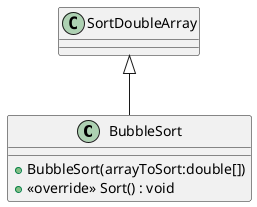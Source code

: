 @startuml
class BubbleSort {
    + BubbleSort(arrayToSort:double[])
    + <<override>> Sort() : void
}
SortDoubleArray <|-- BubbleSort
@enduml
